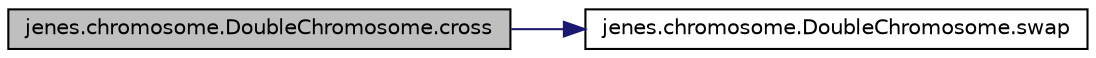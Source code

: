 digraph "jenes.chromosome.DoubleChromosome.cross"
{
  edge [fontname="Helvetica",fontsize="10",labelfontname="Helvetica",labelfontsize="10"];
  node [fontname="Helvetica",fontsize="10",shape=record];
  rankdir="LR";
  Node1 [label="jenes.chromosome.DoubleChromosome.cross",height=0.2,width=0.4,color="black", fillcolor="grey75", style="filled" fontcolor="black"];
  Node1 -> Node2 [color="midnightblue",fontsize="10",style="solid",fontname="Helvetica"];
  Node2 [label="jenes.chromosome.DoubleChromosome.swap",height=0.2,width=0.4,color="black", fillcolor="white", style="filled",URL="$classjenes_1_1chromosome_1_1_double_chromosome.html#ac34343c04259b0e3da8a7b2579cbd5fc"];
}

